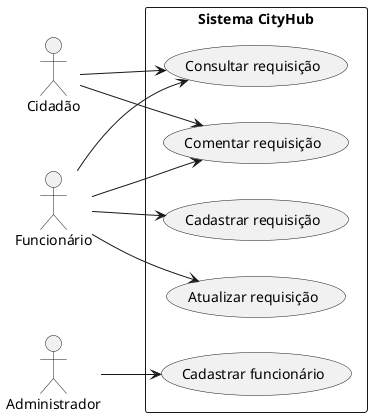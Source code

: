 @startuml
left to right direction
'top to bottom direction
'skinparam linetype ortho

actor "Administrador" as Admin
actor "Cidadão" as Cidadao
actor "Funcionário" as Funcionario

rectangle "Sistema CityHub"{

    usecase "Cadastrar requisição" as RF01
    usecase "Consultar requisição" as RF02
    usecase "Atualizar requisição" as RF03
    usecase "Comentar requisição" as RF04
    usecase "Cadastrar funcionário" as RF05

}

Admin --> RF05

Cidadao -left-> RF02
Cidadao --> RF04

Funcionario --> RF01
Funcionario --> RF02
Funcionario --> RF03
Funcionario --> RF04



@enduml

